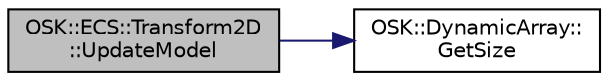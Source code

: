 digraph "OSK::ECS::Transform2D::UpdateModel"
{
 // LATEX_PDF_SIZE
  edge [fontname="Helvetica",fontsize="10",labelfontname="Helvetica",labelfontsize="10"];
  node [fontname="Helvetica",fontsize="10",shape=record];
  rankdir="LR";
  Node1 [label="OSK::ECS::Transform2D\l::UpdateModel",height=0.2,width=0.4,color="black", fillcolor="grey75", style="filled", fontcolor="black",tooltip="Actualiza la matriz modelo, y la de sus hijos."];
  Node1 -> Node2 [color="midnightblue",fontsize="10",style="solid"];
  Node2 [label="OSK::DynamicArray::\lGetSize",height=0.2,width=0.4,color="black", fillcolor="white", style="filled",URL="$class_o_s_k_1_1_dynamic_array.html#a94d0cbf0543d0c976de674d31b15df90",tooltip="Devuelve el número de elementos almacenados."];
}
